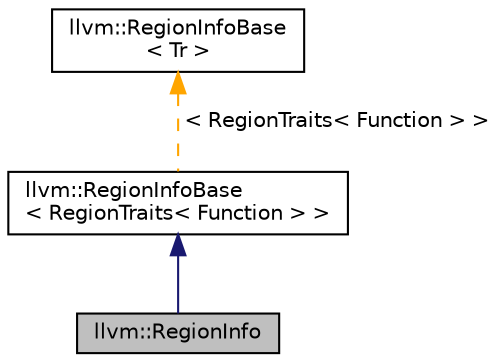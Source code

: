 digraph "llvm::RegionInfo"
{
 // LATEX_PDF_SIZE
  bgcolor="transparent";
  edge [fontname="Helvetica",fontsize="10",labelfontname="Helvetica",labelfontsize="10"];
  node [fontname="Helvetica",fontsize="10",shape=record];
  Node1 [label="llvm::RegionInfo",height=0.2,width=0.4,color="black", fillcolor="grey75", style="filled", fontcolor="black",tooltip=" "];
  Node2 -> Node1 [dir="back",color="midnightblue",fontsize="10",style="solid",fontname="Helvetica"];
  Node2 [label="llvm::RegionInfoBase\l\< RegionTraits\< Function \> \>",height=0.2,width=0.4,color="black",URL="$classllvm_1_1RegionInfoBase.html",tooltip=" "];
  Node3 -> Node2 [dir="back",color="orange",fontsize="10",style="dashed",label=" \< RegionTraits\< Function \> \>" ,fontname="Helvetica"];
  Node3 [label="llvm::RegionInfoBase\l\< Tr \>",height=0.2,width=0.4,color="black",URL="$classllvm_1_1RegionInfoBase.html",tooltip="Analysis that detects all canonical Regions."];
}
